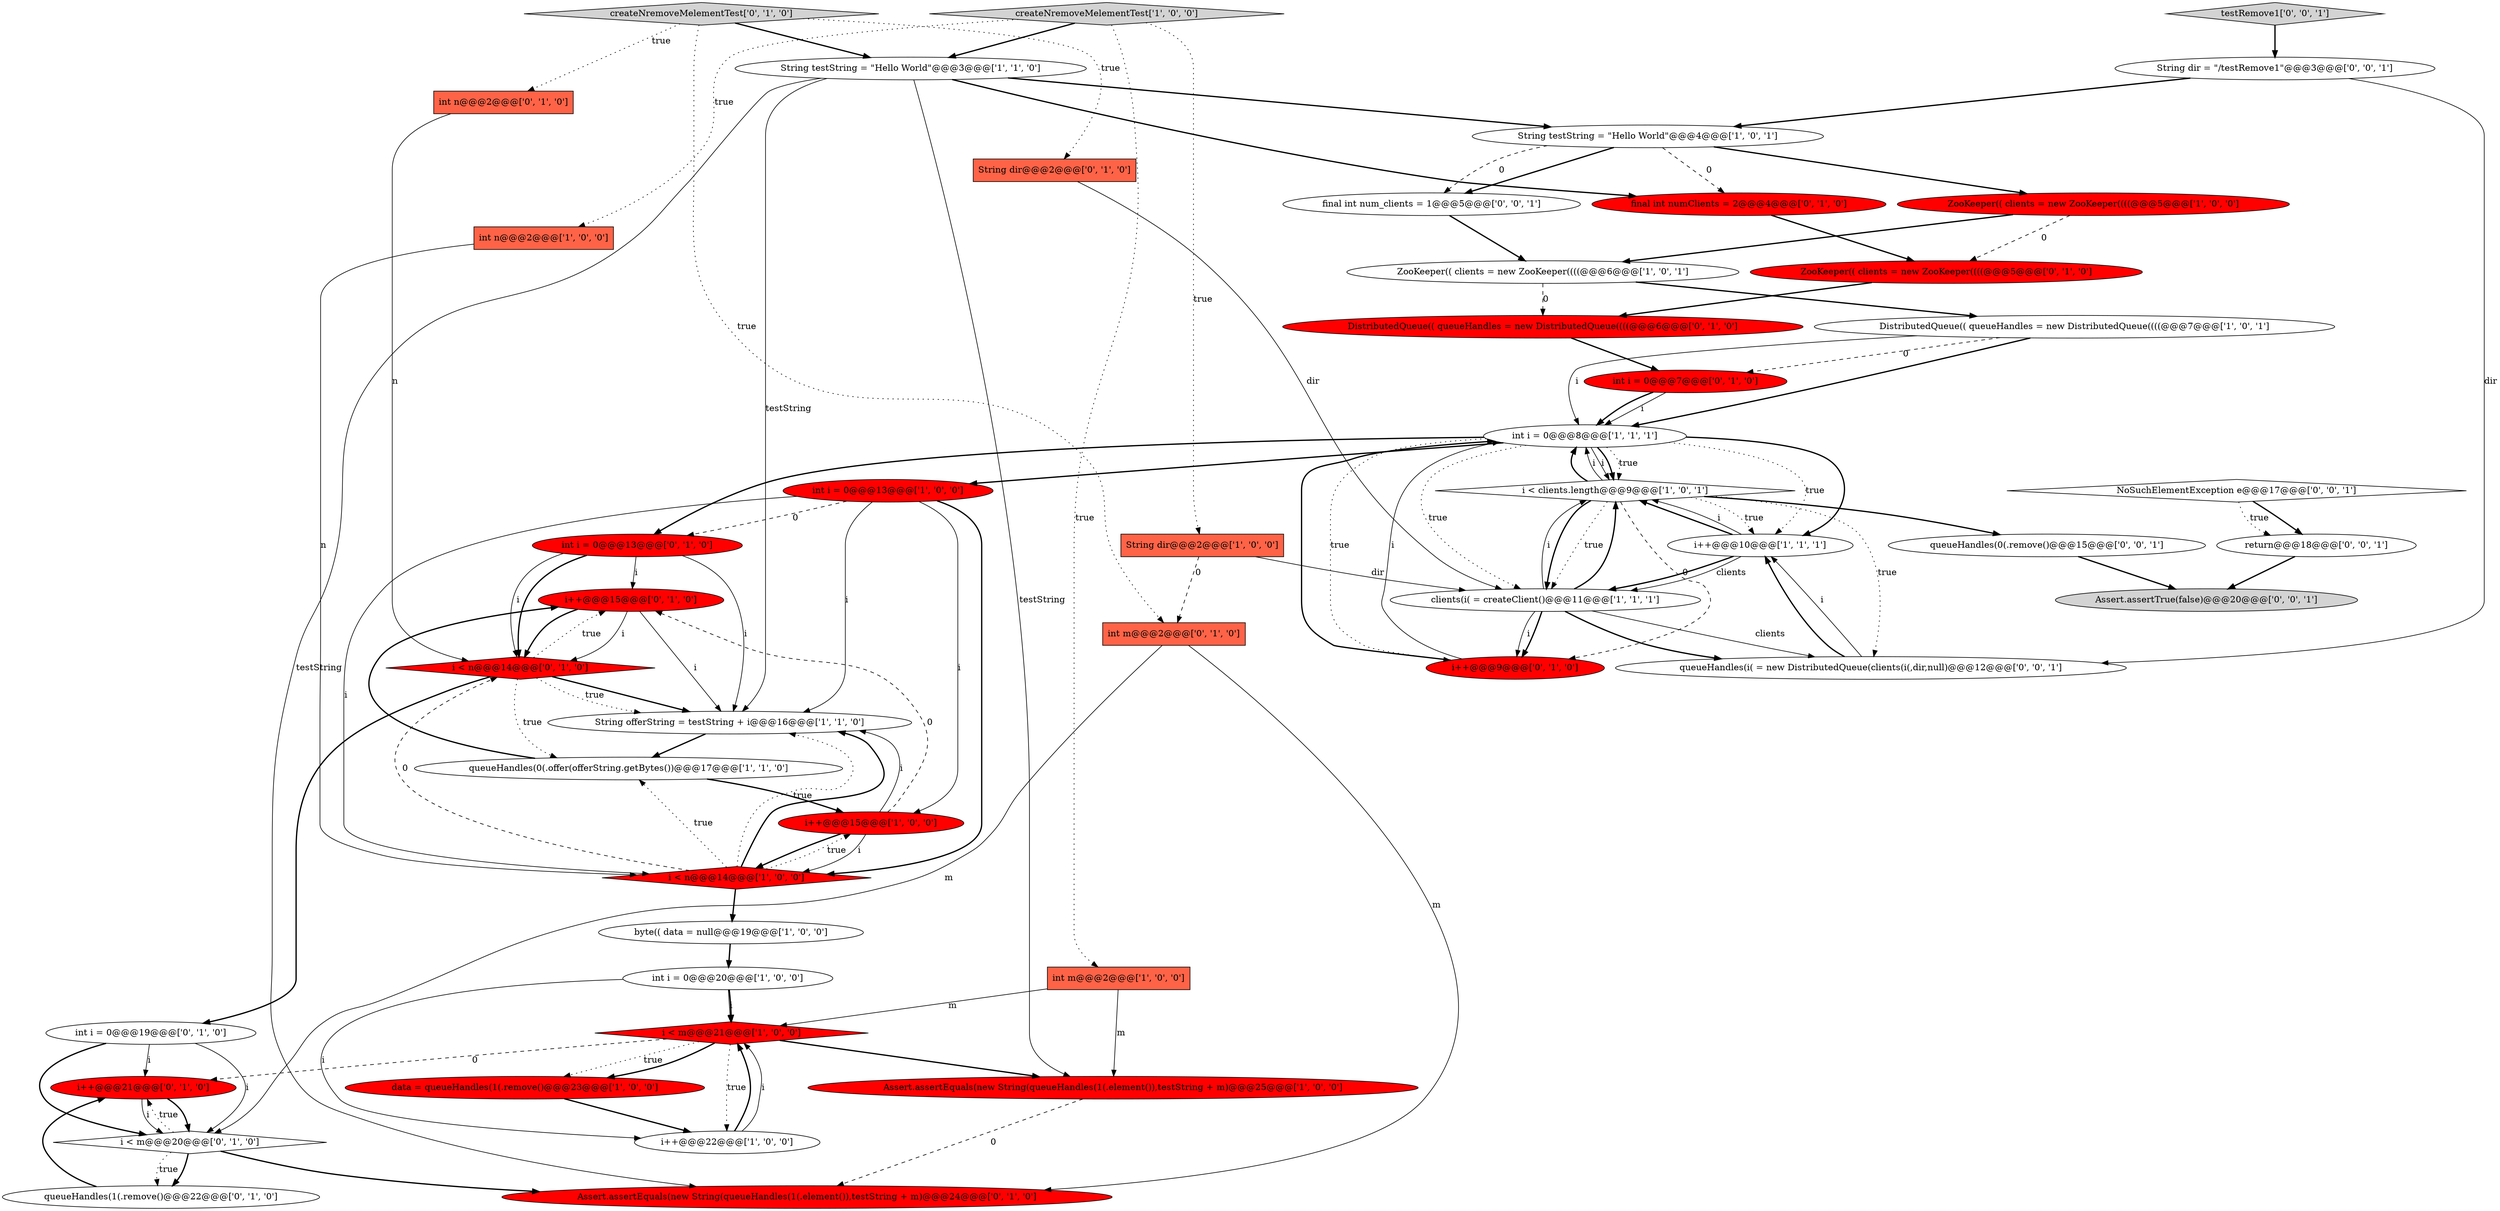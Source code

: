 digraph {
15 [style = filled, label = "String testString = \"Hello World\"@@@3@@@['1', '1', '0']", fillcolor = white, shape = ellipse image = "AAA0AAABBB1BBB"];
47 [style = filled, label = "final int num_clients = 1@@@5@@@['0', '0', '1']", fillcolor = white, shape = ellipse image = "AAA0AAABBB3BBB"];
16 [style = filled, label = "int m@@@2@@@['1', '0', '0']", fillcolor = tomato, shape = box image = "AAA0AAABBB1BBB"];
13 [style = filled, label = "i < clients.length@@@9@@@['1', '0', '1']", fillcolor = white, shape = diamond image = "AAA0AAABBB1BBB"];
37 [style = filled, label = "int i = 0@@@13@@@['0', '1', '0']", fillcolor = red, shape = ellipse image = "AAA1AAABBB2BBB"];
40 [style = filled, label = "createNremoveMelementTest['0', '1', '0']", fillcolor = lightgray, shape = diamond image = "AAA0AAABBB2BBB"];
1 [style = filled, label = "int i = 0@@@20@@@['1', '0', '0']", fillcolor = white, shape = ellipse image = "AAA0AAABBB1BBB"];
0 [style = filled, label = "data = queueHandles(1(.remove()@@@23@@@['1', '0', '0']", fillcolor = red, shape = ellipse image = "AAA1AAABBB1BBB"];
42 [style = filled, label = "testRemove1['0', '0', '1']", fillcolor = lightgray, shape = diamond image = "AAA0AAABBB3BBB"];
6 [style = filled, label = "i < m@@@21@@@['1', '0', '0']", fillcolor = red, shape = diamond image = "AAA1AAABBB1BBB"];
19 [style = filled, label = "i++@@@10@@@['1', '1', '1']", fillcolor = white, shape = ellipse image = "AAA0AAABBB1BBB"];
14 [style = filled, label = "int i = 0@@@13@@@['1', '0', '0']", fillcolor = red, shape = ellipse image = "AAA1AAABBB1BBB"];
25 [style = filled, label = "queueHandles(1(.remove()@@@22@@@['0', '1', '0']", fillcolor = white, shape = ellipse image = "AAA0AAABBB2BBB"];
27 [style = filled, label = "int n@@@2@@@['0', '1', '0']", fillcolor = tomato, shape = box image = "AAA0AAABBB2BBB"];
33 [style = filled, label = "i < m@@@20@@@['0', '1', '0']", fillcolor = white, shape = diamond image = "AAA0AAABBB2BBB"];
5 [style = filled, label = "i++@@@22@@@['1', '0', '0']", fillcolor = white, shape = ellipse image = "AAA0AAABBB1BBB"];
43 [style = filled, label = "queueHandles(0(.remove()@@@15@@@['0', '0', '1']", fillcolor = white, shape = ellipse image = "AAA0AAABBB3BBB"];
31 [style = filled, label = "DistributedQueue(( queueHandles = new DistributedQueue((((@@@6@@@['0', '1', '0']", fillcolor = red, shape = ellipse image = "AAA1AAABBB2BBB"];
20 [style = filled, label = "int n@@@2@@@['1', '0', '0']", fillcolor = tomato, shape = box image = "AAA0AAABBB1BBB"];
9 [style = filled, label = "ZooKeeper(( clients = new ZooKeeper((((@@@6@@@['1', '0', '1']", fillcolor = white, shape = ellipse image = "AAA0AAABBB1BBB"];
22 [style = filled, label = "DistributedQueue(( queueHandles = new DistributedQueue((((@@@7@@@['1', '0', '1']", fillcolor = white, shape = ellipse image = "AAA0AAABBB1BBB"];
23 [style = filled, label = "String dir@@@2@@@['1', '0', '0']", fillcolor = tomato, shape = box image = "AAA1AAABBB1BBB"];
8 [style = filled, label = "ZooKeeper(( clients = new ZooKeeper((((@@@5@@@['1', '0', '0']", fillcolor = red, shape = ellipse image = "AAA1AAABBB1BBB"];
30 [style = filled, label = "i++@@@15@@@['0', '1', '0']", fillcolor = red, shape = ellipse image = "AAA1AAABBB2BBB"];
4 [style = filled, label = "String testString = \"Hello World\"@@@4@@@['1', '0', '1']", fillcolor = white, shape = ellipse image = "AAA0AAABBB1BBB"];
2 [style = filled, label = "createNremoveMelementTest['1', '0', '0']", fillcolor = lightgray, shape = diamond image = "AAA0AAABBB1BBB"];
44 [style = filled, label = "queueHandles(i( = new DistributedQueue(clients(i(,dir,null)@@@12@@@['0', '0', '1']", fillcolor = white, shape = ellipse image = "AAA0AAABBB3BBB"];
28 [style = filled, label = "i++@@@9@@@['0', '1', '0']", fillcolor = red, shape = ellipse image = "AAA1AAABBB2BBB"];
46 [style = filled, label = "String dir = \"/testRemove1\"@@@3@@@['0', '0', '1']", fillcolor = white, shape = ellipse image = "AAA0AAABBB3BBB"];
21 [style = filled, label = "i < n@@@14@@@['1', '0', '0']", fillcolor = red, shape = diamond image = "AAA1AAABBB1BBB"];
10 [style = filled, label = "int i = 0@@@8@@@['1', '1', '1']", fillcolor = white, shape = ellipse image = "AAA0AAABBB1BBB"];
11 [style = filled, label = "clients(i( = createClient()@@@11@@@['1', '1', '1']", fillcolor = white, shape = ellipse image = "AAA0AAABBB1BBB"];
36 [style = filled, label = "i++@@@21@@@['0', '1', '0']", fillcolor = red, shape = ellipse image = "AAA1AAABBB2BBB"];
48 [style = filled, label = "NoSuchElementException e@@@17@@@['0', '0', '1']", fillcolor = white, shape = diamond image = "AAA0AAABBB3BBB"];
38 [style = filled, label = "i < n@@@14@@@['0', '1', '0']", fillcolor = red, shape = diamond image = "AAA1AAABBB2BBB"];
18 [style = filled, label = "queueHandles(0(.offer(offerString.getBytes())@@@17@@@['1', '1', '0']", fillcolor = white, shape = ellipse image = "AAA0AAABBB1BBB"];
17 [style = filled, label = "i++@@@15@@@['1', '0', '0']", fillcolor = red, shape = ellipse image = "AAA1AAABBB1BBB"];
12 [style = filled, label = "byte(( data = null@@@19@@@['1', '0', '0']", fillcolor = white, shape = ellipse image = "AAA0AAABBB1BBB"];
29 [style = filled, label = "int i = 0@@@7@@@['0', '1', '0']", fillcolor = red, shape = ellipse image = "AAA1AAABBB2BBB"];
7 [style = filled, label = "Assert.assertEquals(new String(queueHandles(1(.element()),testString + m)@@@25@@@['1', '0', '0']", fillcolor = red, shape = ellipse image = "AAA1AAABBB1BBB"];
39 [style = filled, label = "int i = 0@@@19@@@['0', '1', '0']", fillcolor = white, shape = ellipse image = "AAA0AAABBB2BBB"];
32 [style = filled, label = "String dir@@@2@@@['0', '1', '0']", fillcolor = tomato, shape = box image = "AAA0AAABBB2BBB"];
45 [style = filled, label = "Assert.assertTrue(false)@@@20@@@['0', '0', '1']", fillcolor = lightgray, shape = ellipse image = "AAA0AAABBB3BBB"];
3 [style = filled, label = "String offerString = testString + i@@@16@@@['1', '1', '0']", fillcolor = white, shape = ellipse image = "AAA0AAABBB1BBB"];
41 [style = filled, label = "return@@@18@@@['0', '0', '1']", fillcolor = white, shape = ellipse image = "AAA0AAABBB3BBB"];
34 [style = filled, label = "int m@@@2@@@['0', '1', '0']", fillcolor = tomato, shape = box image = "AAA1AAABBB2BBB"];
26 [style = filled, label = "ZooKeeper(( clients = new ZooKeeper((((@@@5@@@['0', '1', '0']", fillcolor = red, shape = ellipse image = "AAA1AAABBB2BBB"];
35 [style = filled, label = "final int numClients = 2@@@4@@@['0', '1', '0']", fillcolor = red, shape = ellipse image = "AAA1AAABBB2BBB"];
24 [style = filled, label = "Assert.assertEquals(new String(queueHandles(1(.element()),testString + m)@@@24@@@['0', '1', '0']", fillcolor = red, shape = ellipse image = "AAA1AAABBB2BBB"];
47->9 [style = bold, label=""];
14->17 [style = solid, label="i"];
21->18 [style = dotted, label="true"];
10->19 [style = bold, label=""];
1->5 [style = solid, label="i"];
22->29 [style = dashed, label="0"];
44->19 [style = bold, label=""];
39->36 [style = solid, label="i"];
40->15 [style = bold, label=""];
18->30 [style = bold, label=""];
2->23 [style = dotted, label="true"];
27->38 [style = solid, label="n"];
19->11 [style = bold, label=""];
40->32 [style = dotted, label="true"];
36->33 [style = bold, label=""];
38->39 [style = bold, label=""];
3->18 [style = bold, label=""];
37->3 [style = solid, label="i"];
33->25 [style = bold, label=""];
34->24 [style = solid, label="m"];
37->38 [style = bold, label=""];
15->7 [style = solid, label="testString"];
6->36 [style = dashed, label="0"];
11->13 [style = bold, label=""];
2->15 [style = bold, label=""];
4->8 [style = bold, label=""];
41->45 [style = bold, label=""];
11->44 [style = solid, label="clients"];
6->0 [style = dotted, label="true"];
17->21 [style = bold, label=""];
29->10 [style = solid, label="i"];
21->3 [style = bold, label=""];
13->44 [style = dotted, label="true"];
2->20 [style = dotted, label="true"];
11->28 [style = bold, label=""];
48->41 [style = bold, label=""];
42->46 [style = bold, label=""];
23->34 [style = dashed, label="0"];
10->14 [style = bold, label=""];
25->36 [style = bold, label=""];
37->38 [style = solid, label="i"];
11->44 [style = bold, label=""];
13->19 [style = dotted, label="true"];
15->3 [style = solid, label="testString"];
31->29 [style = bold, label=""];
21->17 [style = dotted, label="true"];
12->1 [style = bold, label=""];
13->11 [style = bold, label=""];
17->21 [style = solid, label="i"];
15->35 [style = bold, label=""];
43->45 [style = bold, label=""];
38->18 [style = dotted, label="true"];
13->28 [style = dashed, label="0"];
9->31 [style = dashed, label="0"];
5->6 [style = bold, label=""];
19->13 [style = bold, label=""];
46->4 [style = bold, label=""];
16->7 [style = solid, label="m"];
13->43 [style = bold, label=""];
14->21 [style = solid, label="i"];
37->30 [style = solid, label="i"];
6->7 [style = bold, label=""];
4->47 [style = bold, label=""];
48->41 [style = dotted, label="true"];
14->21 [style = bold, label=""];
4->35 [style = dashed, label="0"];
9->22 [style = bold, label=""];
13->10 [style = bold, label=""];
40->34 [style = dotted, label="true"];
44->19 [style = solid, label="i"];
14->37 [style = dashed, label="0"];
11->13 [style = solid, label="i"];
10->28 [style = dotted, label="true"];
30->38 [style = solid, label="i"];
39->33 [style = solid, label="i"];
34->33 [style = solid, label="m"];
20->21 [style = solid, label="n"];
17->3 [style = solid, label="i"];
21->38 [style = dashed, label="0"];
28->10 [style = solid, label="i"];
14->3 [style = solid, label="i"];
10->13 [style = solid, label="i"];
38->3 [style = bold, label=""];
39->33 [style = bold, label=""];
46->44 [style = solid, label="dir"];
21->12 [style = bold, label=""];
38->30 [style = dotted, label="true"];
33->25 [style = dotted, label="true"];
13->10 [style = solid, label="i"];
26->31 [style = bold, label=""];
1->6 [style = bold, label=""];
19->13 [style = solid, label="i"];
10->13 [style = bold, label=""];
10->13 [style = dotted, label="true"];
10->11 [style = dotted, label="true"];
10->19 [style = dotted, label="true"];
33->24 [style = bold, label=""];
22->10 [style = solid, label="i"];
22->10 [style = bold, label=""];
21->3 [style = dotted, label="true"];
29->10 [style = bold, label=""];
13->11 [style = dotted, label="true"];
40->27 [style = dotted, label="true"];
35->26 [style = bold, label=""];
36->33 [style = solid, label="i"];
2->16 [style = dotted, label="true"];
0->5 [style = bold, label=""];
10->37 [style = bold, label=""];
8->26 [style = dashed, label="0"];
30->38 [style = bold, label=""];
28->10 [style = bold, label=""];
1->6 [style = solid, label="i"];
18->17 [style = bold, label=""];
4->47 [style = dashed, label="0"];
6->0 [style = bold, label=""];
15->24 [style = solid, label="testString"];
33->36 [style = dotted, label="true"];
38->3 [style = dotted, label="true"];
7->24 [style = dashed, label="0"];
15->4 [style = bold, label=""];
8->9 [style = bold, label=""];
23->11 [style = solid, label="dir"];
19->11 [style = solid, label="clients"];
32->11 [style = solid, label="dir"];
30->3 [style = solid, label="i"];
17->30 [style = dashed, label="0"];
5->6 [style = solid, label="i"];
6->5 [style = dotted, label="true"];
11->28 [style = solid, label="i"];
16->6 [style = solid, label="m"];
}
